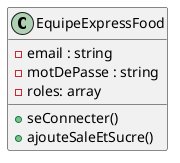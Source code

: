 @startuml EquipeExpressFood

Class EquipeExpressFood {
    - email : string
    - motDePasse : string
    - roles: array
    
    + seConnecter()
    + ajouteSaleEtSucre()
}

@enduml



